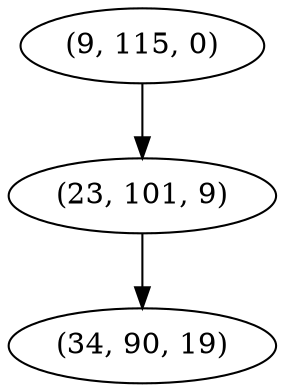 digraph tree {
    "(9, 115, 0)";
    "(23, 101, 9)";
    "(34, 90, 19)";
    "(9, 115, 0)" -> "(23, 101, 9)";
    "(23, 101, 9)" -> "(34, 90, 19)";
}
